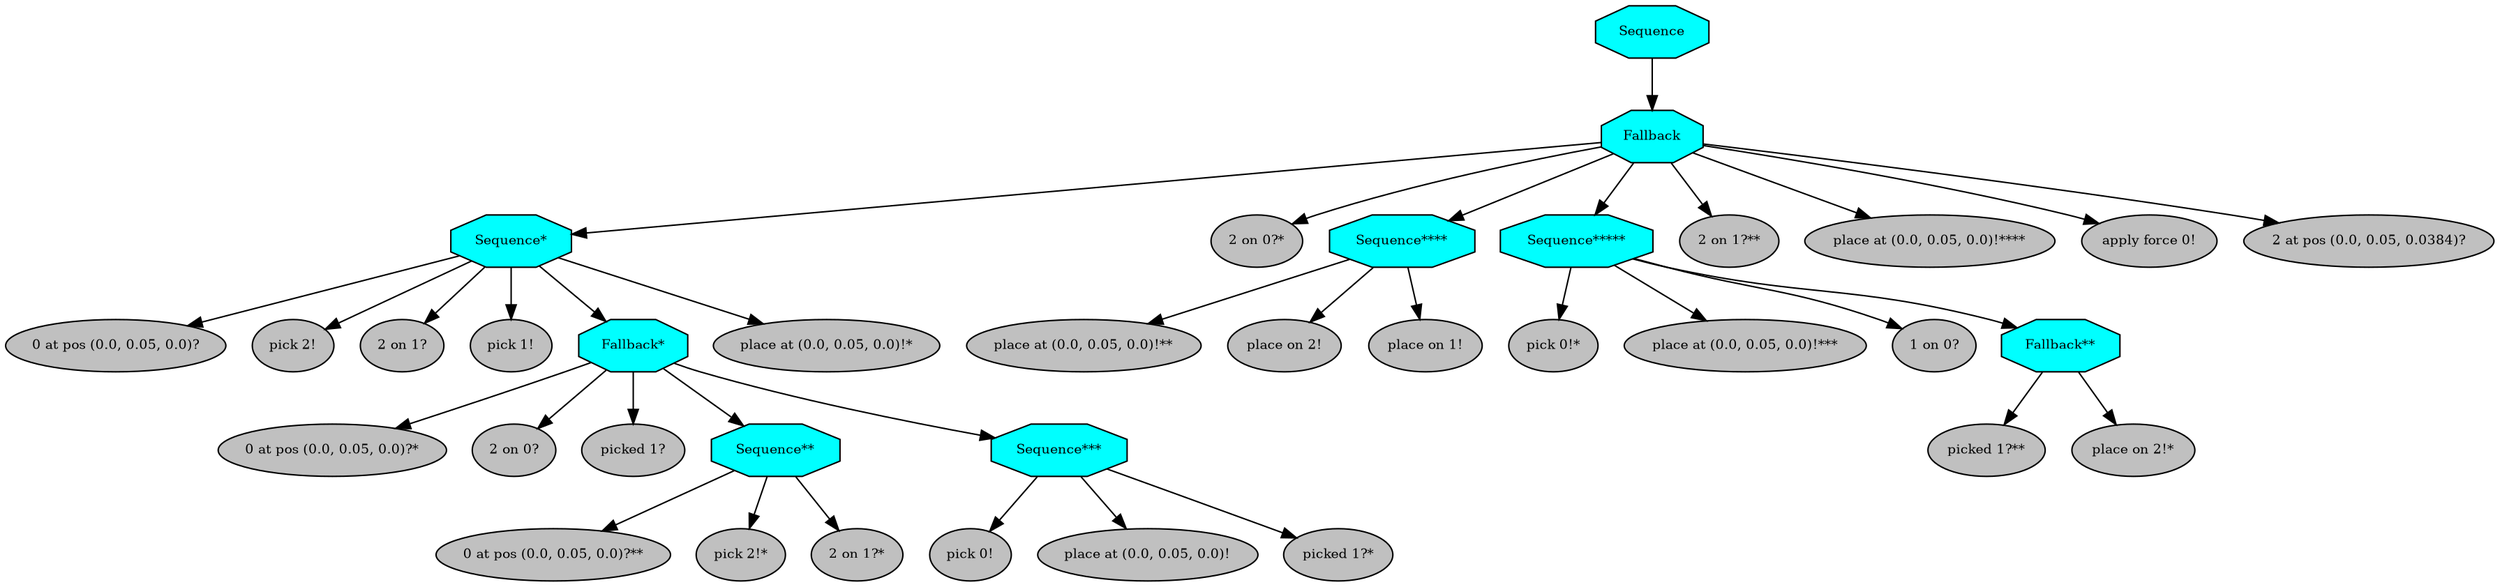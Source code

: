 digraph pastafarianism {
ordering=out;
graph [fontname="times-roman"];
node [fontname="times-roman"];
edge [fontname="times-roman"];
Sequence [fillcolor=cyan, fontcolor=black, fontsize=9, label=Sequence, shape=octagon, style=filled];
Fallback [fillcolor=cyan, fontcolor=black, fontsize=9, label=Fallback, shape=octagon, style=filled];
Sequence -> Fallback;
"Sequence*" [fillcolor=cyan, fontcolor=black, fontsize=9, label="Sequence*", shape=octagon, style=filled];
Fallback -> "Sequence*";
"0 at pos (0.0, 0.05, 0.0)?" [fillcolor=gray, fontcolor=black, fontsize=9, label="0 at pos (0.0, 0.05, 0.0)?", shape=ellipse, style=filled];
"Sequence*" -> "0 at pos (0.0, 0.05, 0.0)?";
"pick 2!" [fillcolor=gray, fontcolor=black, fontsize=9, label="pick 2!", shape=ellipse, style=filled];
"Sequence*" -> "pick 2!";
"2 on 1?" [fillcolor=gray, fontcolor=black, fontsize=9, label="2 on 1?", shape=ellipse, style=filled];
"Sequence*" -> "2 on 1?";
"pick 1!" [fillcolor=gray, fontcolor=black, fontsize=9, label="pick 1!", shape=ellipse, style=filled];
"Sequence*" -> "pick 1!";
"Fallback*" [fillcolor=cyan, fontcolor=black, fontsize=9, label="Fallback*", shape=octagon, style=filled];
"Sequence*" -> "Fallback*";
"0 at pos (0.0, 0.05, 0.0)?*" [fillcolor=gray, fontcolor=black, fontsize=9, label="0 at pos (0.0, 0.05, 0.0)?*", shape=ellipse, style=filled];
"Fallback*" -> "0 at pos (0.0, 0.05, 0.0)?*";
"2 on 0?" [fillcolor=gray, fontcolor=black, fontsize=9, label="2 on 0?", shape=ellipse, style=filled];
"Fallback*" -> "2 on 0?";
"picked 1?" [fillcolor=gray, fontcolor=black, fontsize=9, label="picked 1?", shape=ellipse, style=filled];
"Fallback*" -> "picked 1?";
"Sequence**" [fillcolor=cyan, fontcolor=black, fontsize=9, label="Sequence**", shape=octagon, style=filled];
"Fallback*" -> "Sequence**";
"0 at pos (0.0, 0.05, 0.0)?**" [fillcolor=gray, fontcolor=black, fontsize=9, label="0 at pos (0.0, 0.05, 0.0)?**", shape=ellipse, style=filled];
"Sequence**" -> "0 at pos (0.0, 0.05, 0.0)?**";
"pick 2!*" [fillcolor=gray, fontcolor=black, fontsize=9, label="pick 2!*", shape=ellipse, style=filled];
"Sequence**" -> "pick 2!*";
"2 on 1?*" [fillcolor=gray, fontcolor=black, fontsize=9, label="2 on 1?*", shape=ellipse, style=filled];
"Sequence**" -> "2 on 1?*";
"Sequence***" [fillcolor=cyan, fontcolor=black, fontsize=9, label="Sequence***", shape=octagon, style=filled];
"Fallback*" -> "Sequence***";
"pick 0!" [fillcolor=gray, fontcolor=black, fontsize=9, label="pick 0!", shape=ellipse, style=filled];
"Sequence***" -> "pick 0!";
"place at (0.0, 0.05, 0.0)!" [fillcolor=gray, fontcolor=black, fontsize=9, label="place at (0.0, 0.05, 0.0)!", shape=ellipse, style=filled];
"Sequence***" -> "place at (0.0, 0.05, 0.0)!";
"picked 1?*" [fillcolor=gray, fontcolor=black, fontsize=9, label="picked 1?*", shape=ellipse, style=filled];
"Sequence***" -> "picked 1?*";
"place at (0.0, 0.05, 0.0)!*" [fillcolor=gray, fontcolor=black, fontsize=9, label="place at (0.0, 0.05, 0.0)!*", shape=ellipse, style=filled];
"Sequence*" -> "place at (0.0, 0.05, 0.0)!*";
"2 on 0?*" [fillcolor=gray, fontcolor=black, fontsize=9, label="2 on 0?*", shape=ellipse, style=filled];
Fallback -> "2 on 0?*";
"Sequence****" [fillcolor=cyan, fontcolor=black, fontsize=9, label="Sequence****", shape=octagon, style=filled];
Fallback -> "Sequence****";
"place at (0.0, 0.05, 0.0)!**" [fillcolor=gray, fontcolor=black, fontsize=9, label="place at (0.0, 0.05, 0.0)!**", shape=ellipse, style=filled];
"Sequence****" -> "place at (0.0, 0.05, 0.0)!**";
"place on 2!" [fillcolor=gray, fontcolor=black, fontsize=9, label="place on 2!", shape=ellipse, style=filled];
"Sequence****" -> "place on 2!";
"place on 1!" [fillcolor=gray, fontcolor=black, fontsize=9, label="place on 1!", shape=ellipse, style=filled];
"Sequence****" -> "place on 1!";
"Sequence*****" [fillcolor=cyan, fontcolor=black, fontsize=9, label="Sequence*****", shape=octagon, style=filled];
Fallback -> "Sequence*****";
"pick 0!*" [fillcolor=gray, fontcolor=black, fontsize=9, label="pick 0!*", shape=ellipse, style=filled];
"Sequence*****" -> "pick 0!*";
"place at (0.0, 0.05, 0.0)!***" [fillcolor=gray, fontcolor=black, fontsize=9, label="place at (0.0, 0.05, 0.0)!***", shape=ellipse, style=filled];
"Sequence*****" -> "place at (0.0, 0.05, 0.0)!***";
"1 on 0?" [fillcolor=gray, fontcolor=black, fontsize=9, label="1 on 0?", shape=ellipse, style=filled];
"Sequence*****" -> "1 on 0?";
"Fallback**" [fillcolor=cyan, fontcolor=black, fontsize=9, label="Fallback**", shape=octagon, style=filled];
"Sequence*****" -> "Fallback**";
"picked 1?**" [fillcolor=gray, fontcolor=black, fontsize=9, label="picked 1?**", shape=ellipse, style=filled];
"Fallback**" -> "picked 1?**";
"place on 2!*" [fillcolor=gray, fontcolor=black, fontsize=9, label="place on 2!*", shape=ellipse, style=filled];
"Fallback**" -> "place on 2!*";
"2 on 1?**" [fillcolor=gray, fontcolor=black, fontsize=9, label="2 on 1?**", shape=ellipse, style=filled];
Fallback -> "2 on 1?**";
"place at (0.0, 0.05, 0.0)!****" [fillcolor=gray, fontcolor=black, fontsize=9, label="place at (0.0, 0.05, 0.0)!****", shape=ellipse, style=filled];
Fallback -> "place at (0.0, 0.05, 0.0)!****";
"apply force 0!" [fillcolor=gray, fontcolor=black, fontsize=9, label="apply force 0!", shape=ellipse, style=filled];
Fallback -> "apply force 0!";
"2 at pos (0.0, 0.05, 0.0384)?" [fillcolor=gray, fontcolor=black, fontsize=9, label="2 at pos (0.0, 0.05, 0.0384)?", shape=ellipse, style=filled];
Fallback -> "2 at pos (0.0, 0.05, 0.0384)?";
}
